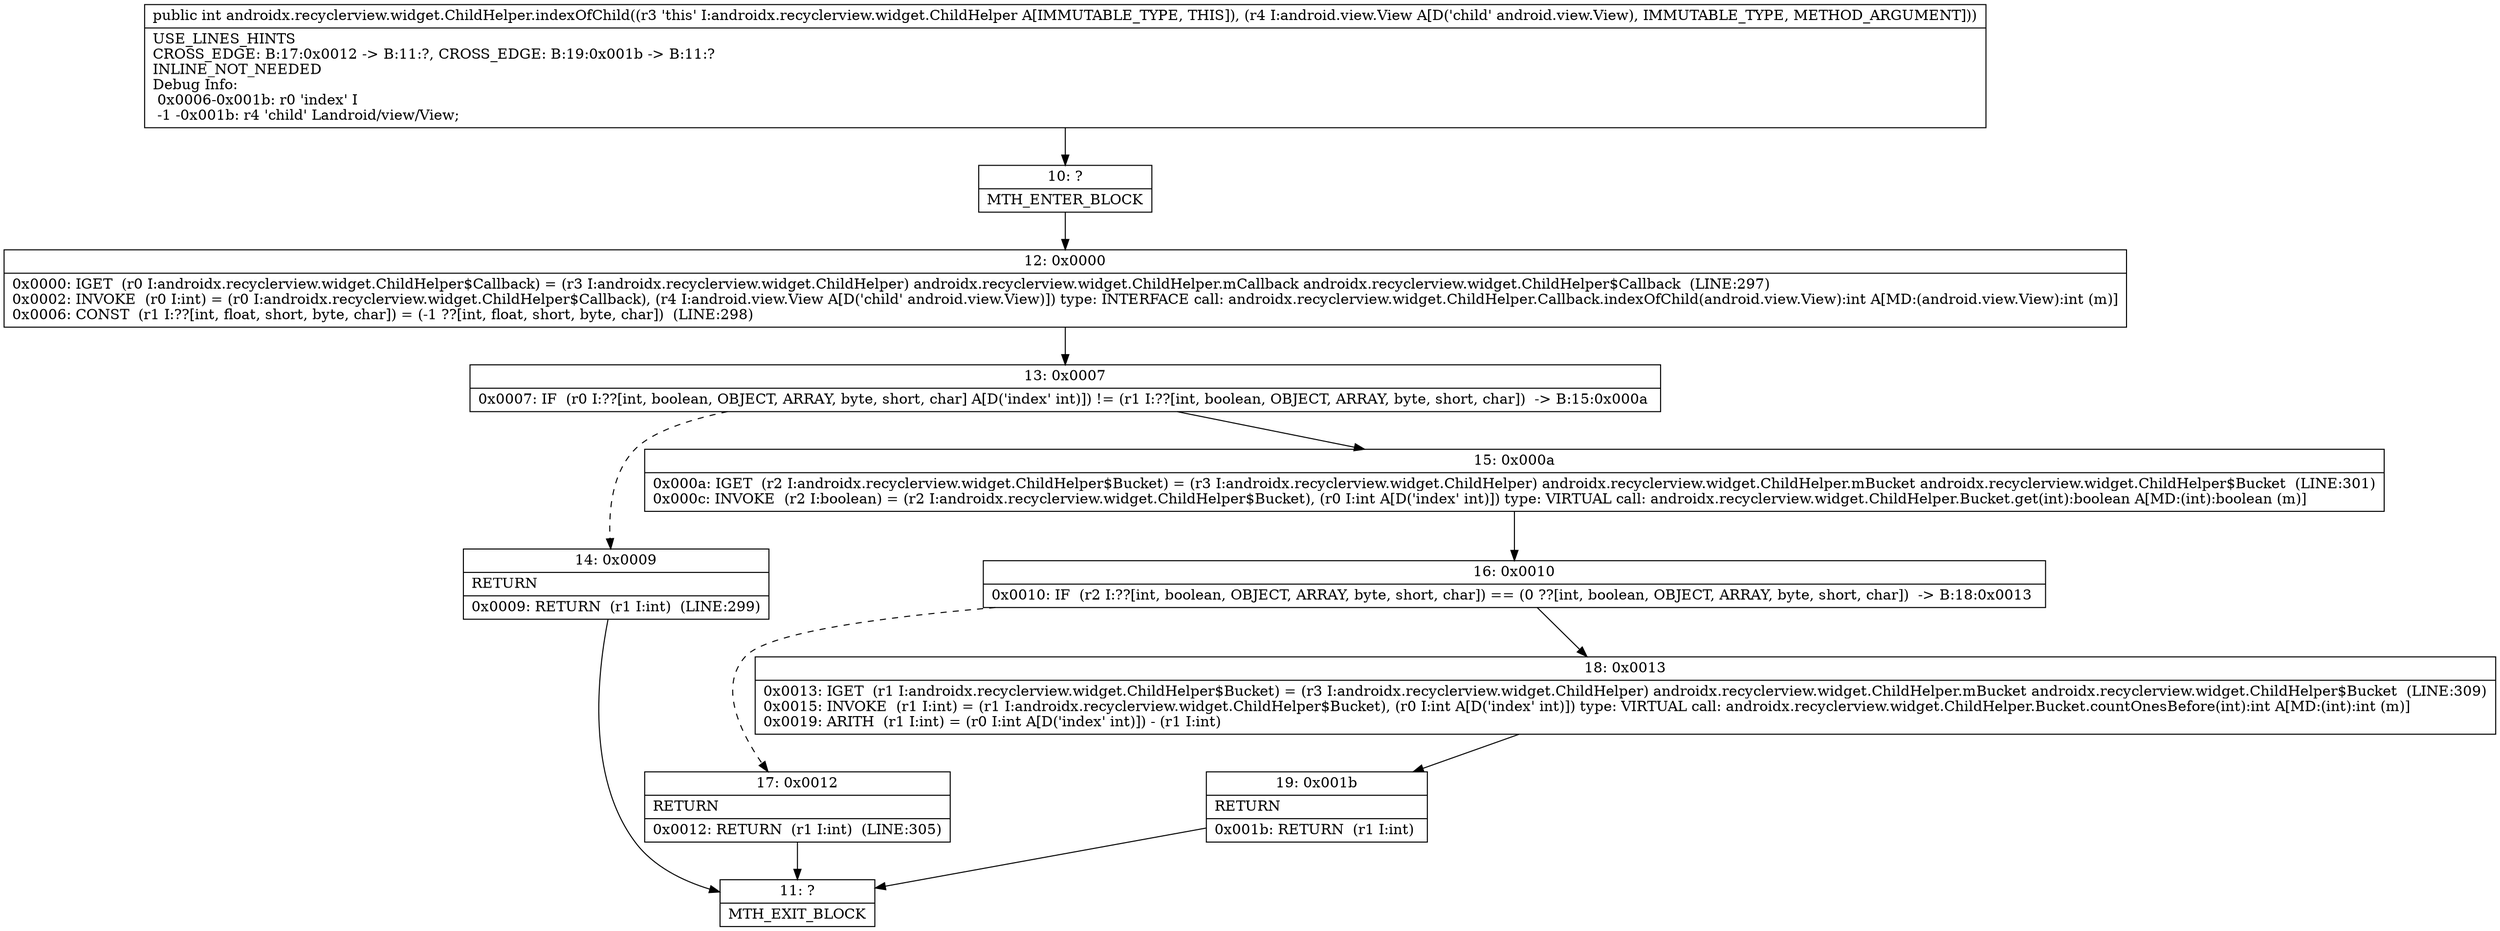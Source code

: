 digraph "CFG forandroidx.recyclerview.widget.ChildHelper.indexOfChild(Landroid\/view\/View;)I" {
Node_10 [shape=record,label="{10\:\ ?|MTH_ENTER_BLOCK\l}"];
Node_12 [shape=record,label="{12\:\ 0x0000|0x0000: IGET  (r0 I:androidx.recyclerview.widget.ChildHelper$Callback) = (r3 I:androidx.recyclerview.widget.ChildHelper) androidx.recyclerview.widget.ChildHelper.mCallback androidx.recyclerview.widget.ChildHelper$Callback  (LINE:297)\l0x0002: INVOKE  (r0 I:int) = (r0 I:androidx.recyclerview.widget.ChildHelper$Callback), (r4 I:android.view.View A[D('child' android.view.View)]) type: INTERFACE call: androidx.recyclerview.widget.ChildHelper.Callback.indexOfChild(android.view.View):int A[MD:(android.view.View):int (m)]\l0x0006: CONST  (r1 I:??[int, float, short, byte, char]) = (\-1 ??[int, float, short, byte, char])  (LINE:298)\l}"];
Node_13 [shape=record,label="{13\:\ 0x0007|0x0007: IF  (r0 I:??[int, boolean, OBJECT, ARRAY, byte, short, char] A[D('index' int)]) != (r1 I:??[int, boolean, OBJECT, ARRAY, byte, short, char])  \-\> B:15:0x000a \l}"];
Node_14 [shape=record,label="{14\:\ 0x0009|RETURN\l|0x0009: RETURN  (r1 I:int)  (LINE:299)\l}"];
Node_11 [shape=record,label="{11\:\ ?|MTH_EXIT_BLOCK\l}"];
Node_15 [shape=record,label="{15\:\ 0x000a|0x000a: IGET  (r2 I:androidx.recyclerview.widget.ChildHelper$Bucket) = (r3 I:androidx.recyclerview.widget.ChildHelper) androidx.recyclerview.widget.ChildHelper.mBucket androidx.recyclerview.widget.ChildHelper$Bucket  (LINE:301)\l0x000c: INVOKE  (r2 I:boolean) = (r2 I:androidx.recyclerview.widget.ChildHelper$Bucket), (r0 I:int A[D('index' int)]) type: VIRTUAL call: androidx.recyclerview.widget.ChildHelper.Bucket.get(int):boolean A[MD:(int):boolean (m)]\l}"];
Node_16 [shape=record,label="{16\:\ 0x0010|0x0010: IF  (r2 I:??[int, boolean, OBJECT, ARRAY, byte, short, char]) == (0 ??[int, boolean, OBJECT, ARRAY, byte, short, char])  \-\> B:18:0x0013 \l}"];
Node_17 [shape=record,label="{17\:\ 0x0012|RETURN\l|0x0012: RETURN  (r1 I:int)  (LINE:305)\l}"];
Node_18 [shape=record,label="{18\:\ 0x0013|0x0013: IGET  (r1 I:androidx.recyclerview.widget.ChildHelper$Bucket) = (r3 I:androidx.recyclerview.widget.ChildHelper) androidx.recyclerview.widget.ChildHelper.mBucket androidx.recyclerview.widget.ChildHelper$Bucket  (LINE:309)\l0x0015: INVOKE  (r1 I:int) = (r1 I:androidx.recyclerview.widget.ChildHelper$Bucket), (r0 I:int A[D('index' int)]) type: VIRTUAL call: androidx.recyclerview.widget.ChildHelper.Bucket.countOnesBefore(int):int A[MD:(int):int (m)]\l0x0019: ARITH  (r1 I:int) = (r0 I:int A[D('index' int)]) \- (r1 I:int) \l}"];
Node_19 [shape=record,label="{19\:\ 0x001b|RETURN\l|0x001b: RETURN  (r1 I:int) \l}"];
MethodNode[shape=record,label="{public int androidx.recyclerview.widget.ChildHelper.indexOfChild((r3 'this' I:androidx.recyclerview.widget.ChildHelper A[IMMUTABLE_TYPE, THIS]), (r4 I:android.view.View A[D('child' android.view.View), IMMUTABLE_TYPE, METHOD_ARGUMENT]))  | USE_LINES_HINTS\lCROSS_EDGE: B:17:0x0012 \-\> B:11:?, CROSS_EDGE: B:19:0x001b \-\> B:11:?\lINLINE_NOT_NEEDED\lDebug Info:\l  0x0006\-0x001b: r0 'index' I\l  \-1 \-0x001b: r4 'child' Landroid\/view\/View;\l}"];
MethodNode -> Node_10;Node_10 -> Node_12;
Node_12 -> Node_13;
Node_13 -> Node_14[style=dashed];
Node_13 -> Node_15;
Node_14 -> Node_11;
Node_15 -> Node_16;
Node_16 -> Node_17[style=dashed];
Node_16 -> Node_18;
Node_17 -> Node_11;
Node_18 -> Node_19;
Node_19 -> Node_11;
}

